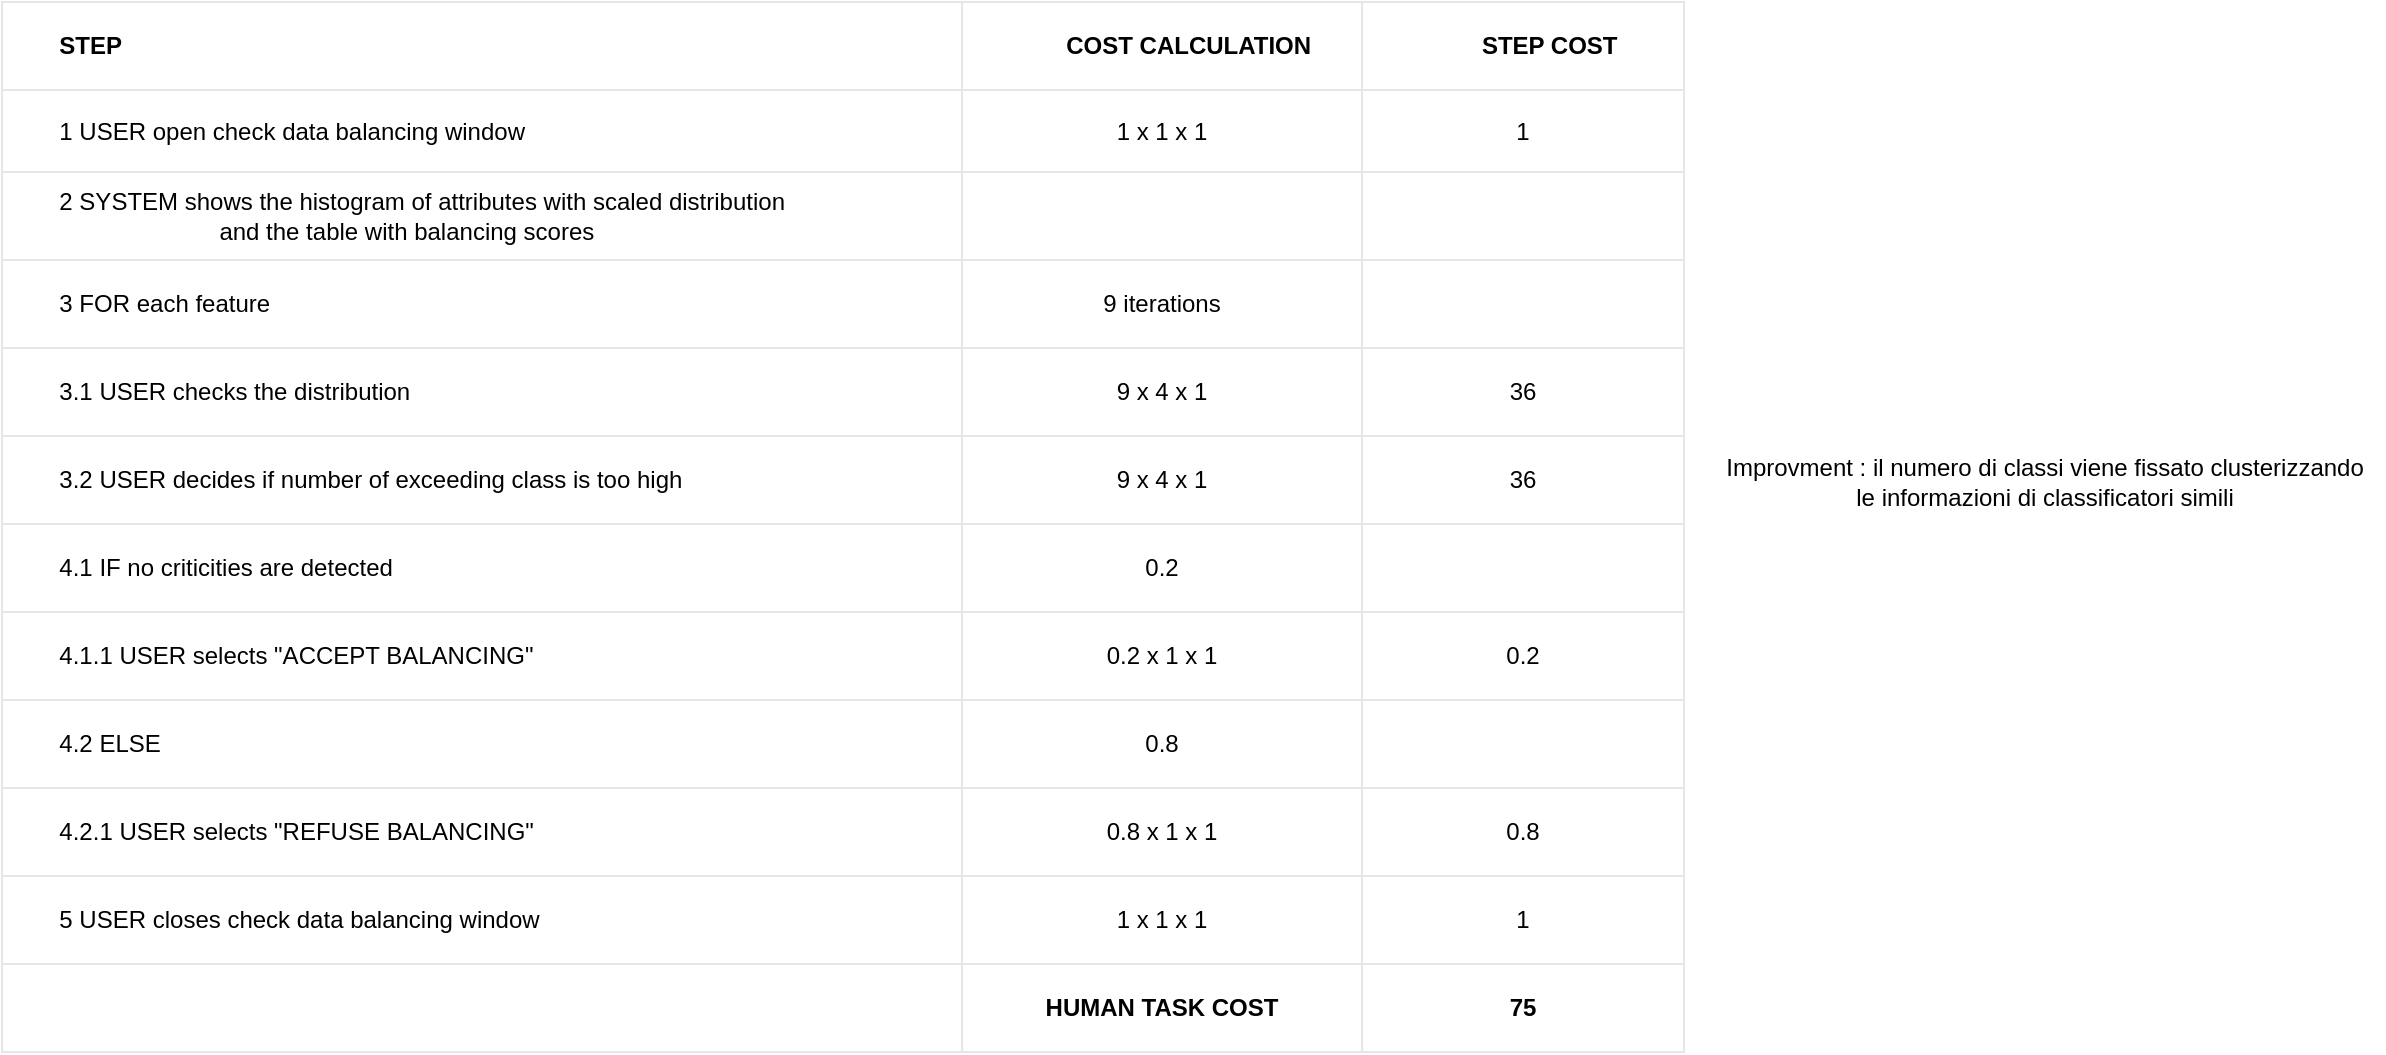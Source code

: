 <mxfile>
    <diagram name="Pagina-1" id="qciENuRhxDM16z5-KsNE">
        <mxGraphModel dx="4457" dy="3105" grid="1" gridSize="10" guides="1" tooltips="1" connect="1" arrows="1" fold="1" page="1" pageScale="1" pageWidth="3300" pageHeight="2339" math="0" shadow="0">
            <root>
                <mxCell id="0"/>
                <mxCell id="1" parent="0"/>
                <mxCell id="ZxOc-NwCXkHzNGyO08E0-48" value="" style="childLayout=tableLayout;recursiveResize=0;shadow=0;strokeColor=#E6E6E6;align=center;" parent="1" vertex="1">
                    <mxGeometry x="-581" y="-90" width="841" height="525" as="geometry"/>
                </mxCell>
                <mxCell id="ZxOc-NwCXkHzNGyO08E0-49" value="" style="shape=tableRow;horizontal=0;startSize=0;swimlaneHead=0;swimlaneBody=0;top=0;left=0;bottom=0;right=0;dropTarget=0;collapsible=0;recursiveResize=0;expand=0;fontStyle=0;fillColor=none;strokeColor=inherit;align=center;" parent="ZxOc-NwCXkHzNGyO08E0-48" vertex="1">
                    <mxGeometry width="841" height="44" as="geometry"/>
                </mxCell>
                <mxCell id="ZxOc-NwCXkHzNGyO08E0-50" value="&lt;span style=&quot;white-space: pre;&quot;&gt;&#9;&lt;/span&gt;STEP" style="connectable=0;recursiveResize=0;strokeColor=inherit;fillColor=none;align=left;whiteSpace=wrap;html=1;fontStyle=1;labelPosition=center;verticalLabelPosition=middle;verticalAlign=middle;" parent="ZxOc-NwCXkHzNGyO08E0-49" vertex="1">
                    <mxGeometry width="480" height="44" as="geometry">
                        <mxRectangle width="480" height="44" as="alternateBounds"/>
                    </mxGeometry>
                </mxCell>
                <mxCell id="ZxOc-NwCXkHzNGyO08E0-51" value="&lt;span style=&quot;white-space: pre;&quot;&gt;&#9;&lt;/span&gt;COST CALCULATION" style="connectable=0;recursiveResize=0;strokeColor=inherit;fillColor=none;align=center;whiteSpace=wrap;html=1;fontStyle=1" parent="ZxOc-NwCXkHzNGyO08E0-49" vertex="1">
                    <mxGeometry x="480" width="200" height="44" as="geometry">
                        <mxRectangle width="200" height="44" as="alternateBounds"/>
                    </mxGeometry>
                </mxCell>
                <mxCell id="ZxOc-NwCXkHzNGyO08E0-52" value="&lt;span style=&quot;white-space: pre;&quot;&gt;&#9;&lt;/span&gt;STEP COST" style="connectable=0;recursiveResize=0;strokeColor=inherit;fillColor=none;align=center;whiteSpace=wrap;html=1;fontStyle=1" parent="ZxOc-NwCXkHzNGyO08E0-49" vertex="1">
                    <mxGeometry x="680" width="161" height="44" as="geometry">
                        <mxRectangle width="161" height="44" as="alternateBounds"/>
                    </mxGeometry>
                </mxCell>
                <mxCell id="ZxOc-NwCXkHzNGyO08E0-53" style="shape=tableRow;horizontal=0;startSize=0;swimlaneHead=0;swimlaneBody=0;top=0;left=0;bottom=0;right=0;dropTarget=0;collapsible=0;recursiveResize=0;expand=0;fontStyle=0;fillColor=none;strokeColor=inherit;align=center;" parent="ZxOc-NwCXkHzNGyO08E0-48" vertex="1">
                    <mxGeometry y="44" width="841" height="41" as="geometry"/>
                </mxCell>
                <mxCell id="ZxOc-NwCXkHzNGyO08E0-54" value="&lt;span style=&quot;white-space: pre;&quot;&gt;&#9;&lt;/span&gt;1 USER open check data balancing window&amp;nbsp;" style="connectable=0;recursiveResize=0;strokeColor=inherit;fillColor=none;align=left;whiteSpace=wrap;html=1;labelPosition=center;verticalLabelPosition=middle;verticalAlign=middle;" parent="ZxOc-NwCXkHzNGyO08E0-53" vertex="1">
                    <mxGeometry width="480" height="41" as="geometry">
                        <mxRectangle width="480" height="41" as="alternateBounds"/>
                    </mxGeometry>
                </mxCell>
                <mxCell id="ZxOc-NwCXkHzNGyO08E0-55" value="1 x 1 x 1" style="connectable=0;recursiveResize=0;strokeColor=inherit;fillColor=none;align=center;whiteSpace=wrap;html=1;" parent="ZxOc-NwCXkHzNGyO08E0-53" vertex="1">
                    <mxGeometry x="480" width="200" height="41" as="geometry">
                        <mxRectangle width="200" height="41" as="alternateBounds"/>
                    </mxGeometry>
                </mxCell>
                <mxCell id="ZxOc-NwCXkHzNGyO08E0-56" value="1" style="connectable=0;recursiveResize=0;strokeColor=inherit;fillColor=none;align=center;whiteSpace=wrap;html=1;" parent="ZxOc-NwCXkHzNGyO08E0-53" vertex="1">
                    <mxGeometry x="680" width="161" height="41" as="geometry">
                        <mxRectangle width="161" height="41" as="alternateBounds"/>
                    </mxGeometry>
                </mxCell>
                <mxCell id="ZxOc-NwCXkHzNGyO08E0-72" style="shape=tableRow;horizontal=0;startSize=0;swimlaneHead=0;swimlaneBody=0;top=0;left=0;bottom=0;right=0;dropTarget=0;collapsible=0;recursiveResize=0;expand=0;fontStyle=0;fillColor=none;strokeColor=inherit;align=center;" parent="ZxOc-NwCXkHzNGyO08E0-48" vertex="1">
                    <mxGeometry y="85" width="841" height="44" as="geometry"/>
                </mxCell>
                <mxCell id="ZxOc-NwCXkHzNGyO08E0-73" value="&lt;span style=&quot;white-space: pre;&quot;&gt;&#9;&lt;/span&gt;2&amp;nbsp;SYSTEM shows the histogram of attributes with scaled distribution &lt;br&gt;&lt;span style=&quot;white-space: pre;&quot;&gt;&#9;&lt;/span&gt;&lt;span style=&quot;white-space: pre;&quot;&gt;&#9;&lt;/span&gt;&lt;span style=&quot;white-space: pre;&quot;&gt;&#9;&lt;/span&gt;&lt;span style=&quot;white-space: pre;&quot;&gt;&#9;&lt;/span&gt;and the table with balancing scores" style="connectable=0;recursiveResize=0;strokeColor=inherit;fillColor=none;align=left;whiteSpace=wrap;html=1;labelPosition=center;verticalLabelPosition=middle;verticalAlign=middle;" parent="ZxOc-NwCXkHzNGyO08E0-72" vertex="1">
                    <mxGeometry width="480" height="44" as="geometry">
                        <mxRectangle width="480" height="44" as="alternateBounds"/>
                    </mxGeometry>
                </mxCell>
                <mxCell id="ZxOc-NwCXkHzNGyO08E0-74" value="" style="connectable=0;recursiveResize=0;strokeColor=inherit;fillColor=none;align=center;whiteSpace=wrap;html=1;" parent="ZxOc-NwCXkHzNGyO08E0-72" vertex="1">
                    <mxGeometry x="480" width="200" height="44" as="geometry">
                        <mxRectangle width="200" height="44" as="alternateBounds"/>
                    </mxGeometry>
                </mxCell>
                <mxCell id="ZxOc-NwCXkHzNGyO08E0-75" value="" style="connectable=0;recursiveResize=0;strokeColor=inherit;fillColor=none;align=center;whiteSpace=wrap;html=1;" parent="ZxOc-NwCXkHzNGyO08E0-72" vertex="1">
                    <mxGeometry x="680" width="161" height="44" as="geometry">
                        <mxRectangle width="161" height="44" as="alternateBounds"/>
                    </mxGeometry>
                </mxCell>
                <mxCell id="08yrIDPDZHMKDpP9hL6r-1" style="shape=tableRow;horizontal=0;startSize=0;swimlaneHead=0;swimlaneBody=0;top=0;left=0;bottom=0;right=0;dropTarget=0;collapsible=0;recursiveResize=0;expand=0;fontStyle=0;fillColor=none;strokeColor=inherit;align=center;" parent="ZxOc-NwCXkHzNGyO08E0-48" vertex="1">
                    <mxGeometry y="129" width="841" height="44" as="geometry"/>
                </mxCell>
                <mxCell id="08yrIDPDZHMKDpP9hL6r-2" value="&lt;span style=&quot;white-space: pre;&quot;&gt;&#9;&lt;/span&gt;3 FOR each feature" style="connectable=0;recursiveResize=0;strokeColor=inherit;fillColor=none;align=left;whiteSpace=wrap;html=1;labelPosition=center;verticalLabelPosition=middle;verticalAlign=middle;" parent="08yrIDPDZHMKDpP9hL6r-1" vertex="1">
                    <mxGeometry width="480" height="44" as="geometry">
                        <mxRectangle width="480" height="44" as="alternateBounds"/>
                    </mxGeometry>
                </mxCell>
                <mxCell id="08yrIDPDZHMKDpP9hL6r-3" value="9 iterations" style="connectable=0;recursiveResize=0;strokeColor=inherit;fillColor=none;align=center;whiteSpace=wrap;html=1;" parent="08yrIDPDZHMKDpP9hL6r-1" vertex="1">
                    <mxGeometry x="480" width="200" height="44" as="geometry">
                        <mxRectangle width="200" height="44" as="alternateBounds"/>
                    </mxGeometry>
                </mxCell>
                <mxCell id="08yrIDPDZHMKDpP9hL6r-4" style="connectable=0;recursiveResize=0;strokeColor=inherit;fillColor=none;align=center;whiteSpace=wrap;html=1;" parent="08yrIDPDZHMKDpP9hL6r-1" vertex="1">
                    <mxGeometry x="680" width="161" height="44" as="geometry">
                        <mxRectangle width="161" height="44" as="alternateBounds"/>
                    </mxGeometry>
                </mxCell>
                <mxCell id="ZxOc-NwCXkHzNGyO08E0-100" style="shape=tableRow;horizontal=0;startSize=0;swimlaneHead=0;swimlaneBody=0;top=0;left=0;bottom=0;right=0;dropTarget=0;collapsible=0;recursiveResize=0;expand=0;fontStyle=0;fillColor=none;strokeColor=inherit;align=center;" parent="ZxOc-NwCXkHzNGyO08E0-48" vertex="1">
                    <mxGeometry y="173" width="841" height="44" as="geometry"/>
                </mxCell>
                <mxCell id="ZxOc-NwCXkHzNGyO08E0-101" value="&lt;span style=&quot;white-space: pre;&quot;&gt;&#9;&lt;/span&gt;3.1 USER checks the distribution&amp;nbsp;" style="connectable=0;recursiveResize=0;strokeColor=inherit;fillColor=none;align=left;whiteSpace=wrap;html=1;labelPosition=center;verticalLabelPosition=middle;verticalAlign=middle;" parent="ZxOc-NwCXkHzNGyO08E0-100" vertex="1">
                    <mxGeometry width="480" height="44" as="geometry">
                        <mxRectangle width="480" height="44" as="alternateBounds"/>
                    </mxGeometry>
                </mxCell>
                <mxCell id="ZxOc-NwCXkHzNGyO08E0-102" value="9 x 4 x 1" style="connectable=0;recursiveResize=0;strokeColor=inherit;fillColor=none;align=center;whiteSpace=wrap;html=1;" parent="ZxOc-NwCXkHzNGyO08E0-100" vertex="1">
                    <mxGeometry x="480" width="200" height="44" as="geometry">
                        <mxRectangle width="200" height="44" as="alternateBounds"/>
                    </mxGeometry>
                </mxCell>
                <mxCell id="ZxOc-NwCXkHzNGyO08E0-103" value="36" style="connectable=0;recursiveResize=0;strokeColor=inherit;fillColor=none;align=center;whiteSpace=wrap;html=1;" parent="ZxOc-NwCXkHzNGyO08E0-100" vertex="1">
                    <mxGeometry x="680" width="161" height="44" as="geometry">
                        <mxRectangle width="161" height="44" as="alternateBounds"/>
                    </mxGeometry>
                </mxCell>
                <mxCell id="08yrIDPDZHMKDpP9hL6r-5" style="shape=tableRow;horizontal=0;startSize=0;swimlaneHead=0;swimlaneBody=0;top=0;left=0;bottom=0;right=0;dropTarget=0;collapsible=0;recursiveResize=0;expand=0;fontStyle=0;fillColor=none;strokeColor=inherit;align=center;" parent="ZxOc-NwCXkHzNGyO08E0-48" vertex="1">
                    <mxGeometry y="217" width="841" height="44" as="geometry"/>
                </mxCell>
                <mxCell id="08yrIDPDZHMKDpP9hL6r-6" value="&lt;span style=&quot;white-space: pre;&quot;&gt;&#9;&lt;/span&gt;3.2 USER decides if number of exceeding class is too high" style="connectable=0;recursiveResize=0;strokeColor=inherit;fillColor=none;align=left;whiteSpace=wrap;html=1;labelPosition=center;verticalLabelPosition=middle;verticalAlign=middle;" parent="08yrIDPDZHMKDpP9hL6r-5" vertex="1">
                    <mxGeometry width="480" height="44" as="geometry">
                        <mxRectangle width="480" height="44" as="alternateBounds"/>
                    </mxGeometry>
                </mxCell>
                <mxCell id="08yrIDPDZHMKDpP9hL6r-7" value="9 x 4 x 1" style="connectable=0;recursiveResize=0;strokeColor=inherit;fillColor=none;align=center;whiteSpace=wrap;html=1;" parent="08yrIDPDZHMKDpP9hL6r-5" vertex="1">
                    <mxGeometry x="480" width="200" height="44" as="geometry">
                        <mxRectangle width="200" height="44" as="alternateBounds"/>
                    </mxGeometry>
                </mxCell>
                <mxCell id="08yrIDPDZHMKDpP9hL6r-8" value="36" style="connectable=0;recursiveResize=0;strokeColor=inherit;fillColor=none;align=center;whiteSpace=wrap;html=1;" parent="08yrIDPDZHMKDpP9hL6r-5" vertex="1">
                    <mxGeometry x="680" width="161" height="44" as="geometry">
                        <mxRectangle width="161" height="44" as="alternateBounds"/>
                    </mxGeometry>
                </mxCell>
                <mxCell id="ZxOc-NwCXkHzNGyO08E0-76" style="shape=tableRow;horizontal=0;startSize=0;swimlaneHead=0;swimlaneBody=0;top=0;left=0;bottom=0;right=0;dropTarget=0;collapsible=0;recursiveResize=0;expand=0;fontStyle=0;fillColor=none;strokeColor=inherit;align=center;" parent="ZxOc-NwCXkHzNGyO08E0-48" vertex="1">
                    <mxGeometry y="261" width="841" height="44" as="geometry"/>
                </mxCell>
                <mxCell id="ZxOc-NwCXkHzNGyO08E0-77" value="&lt;span style=&quot;white-space: pre;&quot;&gt;&#9;&lt;/span&gt;4.1 IF no criticities are detected" style="connectable=0;recursiveResize=0;strokeColor=inherit;fillColor=none;align=left;whiteSpace=wrap;html=1;labelPosition=center;verticalLabelPosition=middle;verticalAlign=middle;" parent="ZxOc-NwCXkHzNGyO08E0-76" vertex="1">
                    <mxGeometry width="480" height="44" as="geometry">
                        <mxRectangle width="480" height="44" as="alternateBounds"/>
                    </mxGeometry>
                </mxCell>
                <mxCell id="ZxOc-NwCXkHzNGyO08E0-78" value="0.2" style="connectable=0;recursiveResize=0;strokeColor=inherit;fillColor=none;align=center;whiteSpace=wrap;html=1;" parent="ZxOc-NwCXkHzNGyO08E0-76" vertex="1">
                    <mxGeometry x="480" width="200" height="44" as="geometry">
                        <mxRectangle width="200" height="44" as="alternateBounds"/>
                    </mxGeometry>
                </mxCell>
                <mxCell id="ZxOc-NwCXkHzNGyO08E0-79" value="" style="connectable=0;recursiveResize=0;strokeColor=inherit;fillColor=none;align=center;whiteSpace=wrap;html=1;" parent="ZxOc-NwCXkHzNGyO08E0-76" vertex="1">
                    <mxGeometry x="680" width="161" height="44" as="geometry">
                        <mxRectangle width="161" height="44" as="alternateBounds"/>
                    </mxGeometry>
                </mxCell>
                <mxCell id="ZxOc-NwCXkHzNGyO08E0-104" style="shape=tableRow;horizontal=0;startSize=0;swimlaneHead=0;swimlaneBody=0;top=0;left=0;bottom=0;right=0;dropTarget=0;collapsible=0;recursiveResize=0;expand=0;fontStyle=0;fillColor=none;strokeColor=inherit;align=center;" parent="ZxOc-NwCXkHzNGyO08E0-48" vertex="1">
                    <mxGeometry y="305" width="841" height="44" as="geometry"/>
                </mxCell>
                <mxCell id="ZxOc-NwCXkHzNGyO08E0-105" value="&lt;span style=&quot;white-space: pre;&quot;&gt;&#9;&lt;/span&gt;4.1.1 USER selects &quot;ACCEPT BALANCING&quot;" style="connectable=0;recursiveResize=0;strokeColor=inherit;fillColor=none;align=left;whiteSpace=wrap;html=1;labelPosition=center;verticalLabelPosition=middle;verticalAlign=middle;" parent="ZxOc-NwCXkHzNGyO08E0-104" vertex="1">
                    <mxGeometry width="480" height="44" as="geometry">
                        <mxRectangle width="480" height="44" as="alternateBounds"/>
                    </mxGeometry>
                </mxCell>
                <mxCell id="ZxOc-NwCXkHzNGyO08E0-106" value="0.2 x 1 x 1" style="connectable=0;recursiveResize=0;strokeColor=inherit;fillColor=none;align=center;whiteSpace=wrap;html=1;" parent="ZxOc-NwCXkHzNGyO08E0-104" vertex="1">
                    <mxGeometry x="480" width="200" height="44" as="geometry">
                        <mxRectangle width="200" height="44" as="alternateBounds"/>
                    </mxGeometry>
                </mxCell>
                <mxCell id="ZxOc-NwCXkHzNGyO08E0-107" value="0.2" style="connectable=0;recursiveResize=0;strokeColor=inherit;fillColor=none;align=center;whiteSpace=wrap;html=1;" parent="ZxOc-NwCXkHzNGyO08E0-104" vertex="1">
                    <mxGeometry x="680" width="161" height="44" as="geometry">
                        <mxRectangle width="161" height="44" as="alternateBounds"/>
                    </mxGeometry>
                </mxCell>
                <mxCell id="ZxOc-NwCXkHzNGyO08E0-84" style="shape=tableRow;horizontal=0;startSize=0;swimlaneHead=0;swimlaneBody=0;top=0;left=0;bottom=0;right=0;dropTarget=0;collapsible=0;recursiveResize=0;expand=0;fontStyle=0;fillColor=none;strokeColor=inherit;align=center;" parent="ZxOc-NwCXkHzNGyO08E0-48" vertex="1">
                    <mxGeometry y="349" width="841" height="44" as="geometry"/>
                </mxCell>
                <mxCell id="ZxOc-NwCXkHzNGyO08E0-85" value="&lt;span style=&quot;white-space: pre;&quot;&gt;&#9;&lt;/span&gt;4.2 ELSE" style="connectable=0;recursiveResize=0;strokeColor=inherit;fillColor=none;align=left;whiteSpace=wrap;html=1;labelPosition=center;verticalLabelPosition=middle;verticalAlign=middle;" parent="ZxOc-NwCXkHzNGyO08E0-84" vertex="1">
                    <mxGeometry width="480" height="44" as="geometry">
                        <mxRectangle width="480" height="44" as="alternateBounds"/>
                    </mxGeometry>
                </mxCell>
                <mxCell id="ZxOc-NwCXkHzNGyO08E0-86" value="0.8" style="connectable=0;recursiveResize=0;strokeColor=inherit;fillColor=none;align=center;whiteSpace=wrap;html=1;" parent="ZxOc-NwCXkHzNGyO08E0-84" vertex="1">
                    <mxGeometry x="480" width="200" height="44" as="geometry">
                        <mxRectangle width="200" height="44" as="alternateBounds"/>
                    </mxGeometry>
                </mxCell>
                <mxCell id="ZxOc-NwCXkHzNGyO08E0-87" value="" style="connectable=0;recursiveResize=0;strokeColor=inherit;fillColor=none;align=center;whiteSpace=wrap;html=1;" parent="ZxOc-NwCXkHzNGyO08E0-84" vertex="1">
                    <mxGeometry x="680" width="161" height="44" as="geometry">
                        <mxRectangle width="161" height="44" as="alternateBounds"/>
                    </mxGeometry>
                </mxCell>
                <mxCell id="ZxOc-NwCXkHzNGyO08E0-88" style="shape=tableRow;horizontal=0;startSize=0;swimlaneHead=0;swimlaneBody=0;top=0;left=0;bottom=0;right=0;dropTarget=0;collapsible=0;recursiveResize=0;expand=0;fontStyle=0;fillColor=none;strokeColor=inherit;align=center;" parent="ZxOc-NwCXkHzNGyO08E0-48" vertex="1">
                    <mxGeometry y="393" width="841" height="44" as="geometry"/>
                </mxCell>
                <mxCell id="ZxOc-NwCXkHzNGyO08E0-89" value="&#9;&lt;span style=&quot;white-space: pre;&quot;&gt;&#9;&lt;/span&gt;4.2.1 USER selects &quot;REFUSE BALANCING&quot;" style="connectable=0;recursiveResize=0;strokeColor=inherit;fillColor=none;align=left;whiteSpace=wrap;html=1;labelPosition=center;verticalLabelPosition=middle;verticalAlign=middle;" parent="ZxOc-NwCXkHzNGyO08E0-88" vertex="1">
                    <mxGeometry width="480" height="44" as="geometry">
                        <mxRectangle width="480" height="44" as="alternateBounds"/>
                    </mxGeometry>
                </mxCell>
                <mxCell id="ZxOc-NwCXkHzNGyO08E0-90" value="&lt;span style=&quot;&quot;&gt;&lt;span style=&quot;white-space: pre;&quot;&gt;0.8&lt;/span&gt;&lt;/span&gt;&amp;nbsp;x 1 x 1" style="connectable=0;recursiveResize=0;strokeColor=inherit;fillColor=none;align=center;whiteSpace=wrap;html=1;" parent="ZxOc-NwCXkHzNGyO08E0-88" vertex="1">
                    <mxGeometry x="480" width="200" height="44" as="geometry">
                        <mxRectangle width="200" height="44" as="alternateBounds"/>
                    </mxGeometry>
                </mxCell>
                <mxCell id="ZxOc-NwCXkHzNGyO08E0-91" value="0.8" style="connectable=0;recursiveResize=0;strokeColor=inherit;fillColor=none;align=center;whiteSpace=wrap;html=1;" parent="ZxOc-NwCXkHzNGyO08E0-88" vertex="1">
                    <mxGeometry x="680" width="161" height="44" as="geometry">
                        <mxRectangle width="161" height="44" as="alternateBounds"/>
                    </mxGeometry>
                </mxCell>
                <mxCell id="ZxOc-NwCXkHzNGyO08E0-92" style="shape=tableRow;horizontal=0;startSize=0;swimlaneHead=0;swimlaneBody=0;top=0;left=0;bottom=0;right=0;dropTarget=0;collapsible=0;recursiveResize=0;expand=0;fontStyle=0;fillColor=none;strokeColor=inherit;align=center;" parent="ZxOc-NwCXkHzNGyO08E0-48" vertex="1">
                    <mxGeometry y="437" width="841" height="44" as="geometry"/>
                </mxCell>
                <mxCell id="ZxOc-NwCXkHzNGyO08E0-93" value="&lt;span style=&quot;white-space: pre;&quot;&gt;&#9;&lt;/span&gt;5&amp;nbsp;USER closes check data balancing&amp;nbsp;window&amp;nbsp;" style="connectable=0;recursiveResize=0;strokeColor=inherit;fillColor=none;align=left;whiteSpace=wrap;html=1;labelPosition=center;verticalLabelPosition=middle;verticalAlign=middle;" parent="ZxOc-NwCXkHzNGyO08E0-92" vertex="1">
                    <mxGeometry width="480" height="44" as="geometry">
                        <mxRectangle width="480" height="44" as="alternateBounds"/>
                    </mxGeometry>
                </mxCell>
                <mxCell id="ZxOc-NwCXkHzNGyO08E0-94" value="1 x 1 x 1" style="connectable=0;recursiveResize=0;strokeColor=inherit;fillColor=none;align=center;whiteSpace=wrap;html=1;" parent="ZxOc-NwCXkHzNGyO08E0-92" vertex="1">
                    <mxGeometry x="480" width="200" height="44" as="geometry">
                        <mxRectangle width="200" height="44" as="alternateBounds"/>
                    </mxGeometry>
                </mxCell>
                <mxCell id="ZxOc-NwCXkHzNGyO08E0-95" value="1" style="connectable=0;recursiveResize=0;strokeColor=inherit;fillColor=none;align=center;whiteSpace=wrap;html=1;" parent="ZxOc-NwCXkHzNGyO08E0-92" vertex="1">
                    <mxGeometry x="680" width="161" height="44" as="geometry">
                        <mxRectangle width="161" height="44" as="alternateBounds"/>
                    </mxGeometry>
                </mxCell>
                <mxCell id="ZxOc-NwCXkHzNGyO08E0-96" style="shape=tableRow;horizontal=0;startSize=0;swimlaneHead=0;swimlaneBody=0;top=0;left=0;bottom=0;right=0;dropTarget=0;collapsible=0;recursiveResize=0;expand=0;fontStyle=0;fillColor=none;strokeColor=inherit;align=center;" parent="ZxOc-NwCXkHzNGyO08E0-48" vertex="1">
                    <mxGeometry y="481" width="841" height="44" as="geometry"/>
                </mxCell>
                <mxCell id="ZxOc-NwCXkHzNGyO08E0-97" style="connectable=0;recursiveResize=0;strokeColor=inherit;fillColor=none;align=left;whiteSpace=wrap;html=1;labelPosition=center;verticalLabelPosition=middle;verticalAlign=middle;" parent="ZxOc-NwCXkHzNGyO08E0-96" vertex="1">
                    <mxGeometry width="480" height="44" as="geometry">
                        <mxRectangle width="480" height="44" as="alternateBounds"/>
                    </mxGeometry>
                </mxCell>
                <mxCell id="ZxOc-NwCXkHzNGyO08E0-98" value="&lt;span style=&quot;font-weight: 700;&quot;&gt;HUMAN TASK COST&lt;/span&gt;" style="connectable=0;recursiveResize=0;strokeColor=inherit;fillColor=none;align=center;whiteSpace=wrap;html=1;" parent="ZxOc-NwCXkHzNGyO08E0-96" vertex="1">
                    <mxGeometry x="480" width="200" height="44" as="geometry">
                        <mxRectangle width="200" height="44" as="alternateBounds"/>
                    </mxGeometry>
                </mxCell>
                <mxCell id="ZxOc-NwCXkHzNGyO08E0-99" value="75" style="connectable=0;recursiveResize=0;strokeColor=inherit;fillColor=none;align=center;whiteSpace=wrap;html=1;fontStyle=1" parent="ZxOc-NwCXkHzNGyO08E0-96" vertex="1">
                    <mxGeometry x="680" width="161" height="44" as="geometry">
                        <mxRectangle width="161" height="44" as="alternateBounds"/>
                    </mxGeometry>
                </mxCell>
                <mxCell id="2" value="Improvment : il numero di classi viene fissato clusterizzando &lt;br&gt;le informazioni di classificatori simili" style="text;html=1;align=center;verticalAlign=middle;resizable=0;points=[];autosize=1;strokeColor=none;fillColor=none;" vertex="1" parent="1">
                    <mxGeometry x="270" y="130" width="340" height="40" as="geometry"/>
                </mxCell>
            </root>
        </mxGraphModel>
    </diagram>
</mxfile>